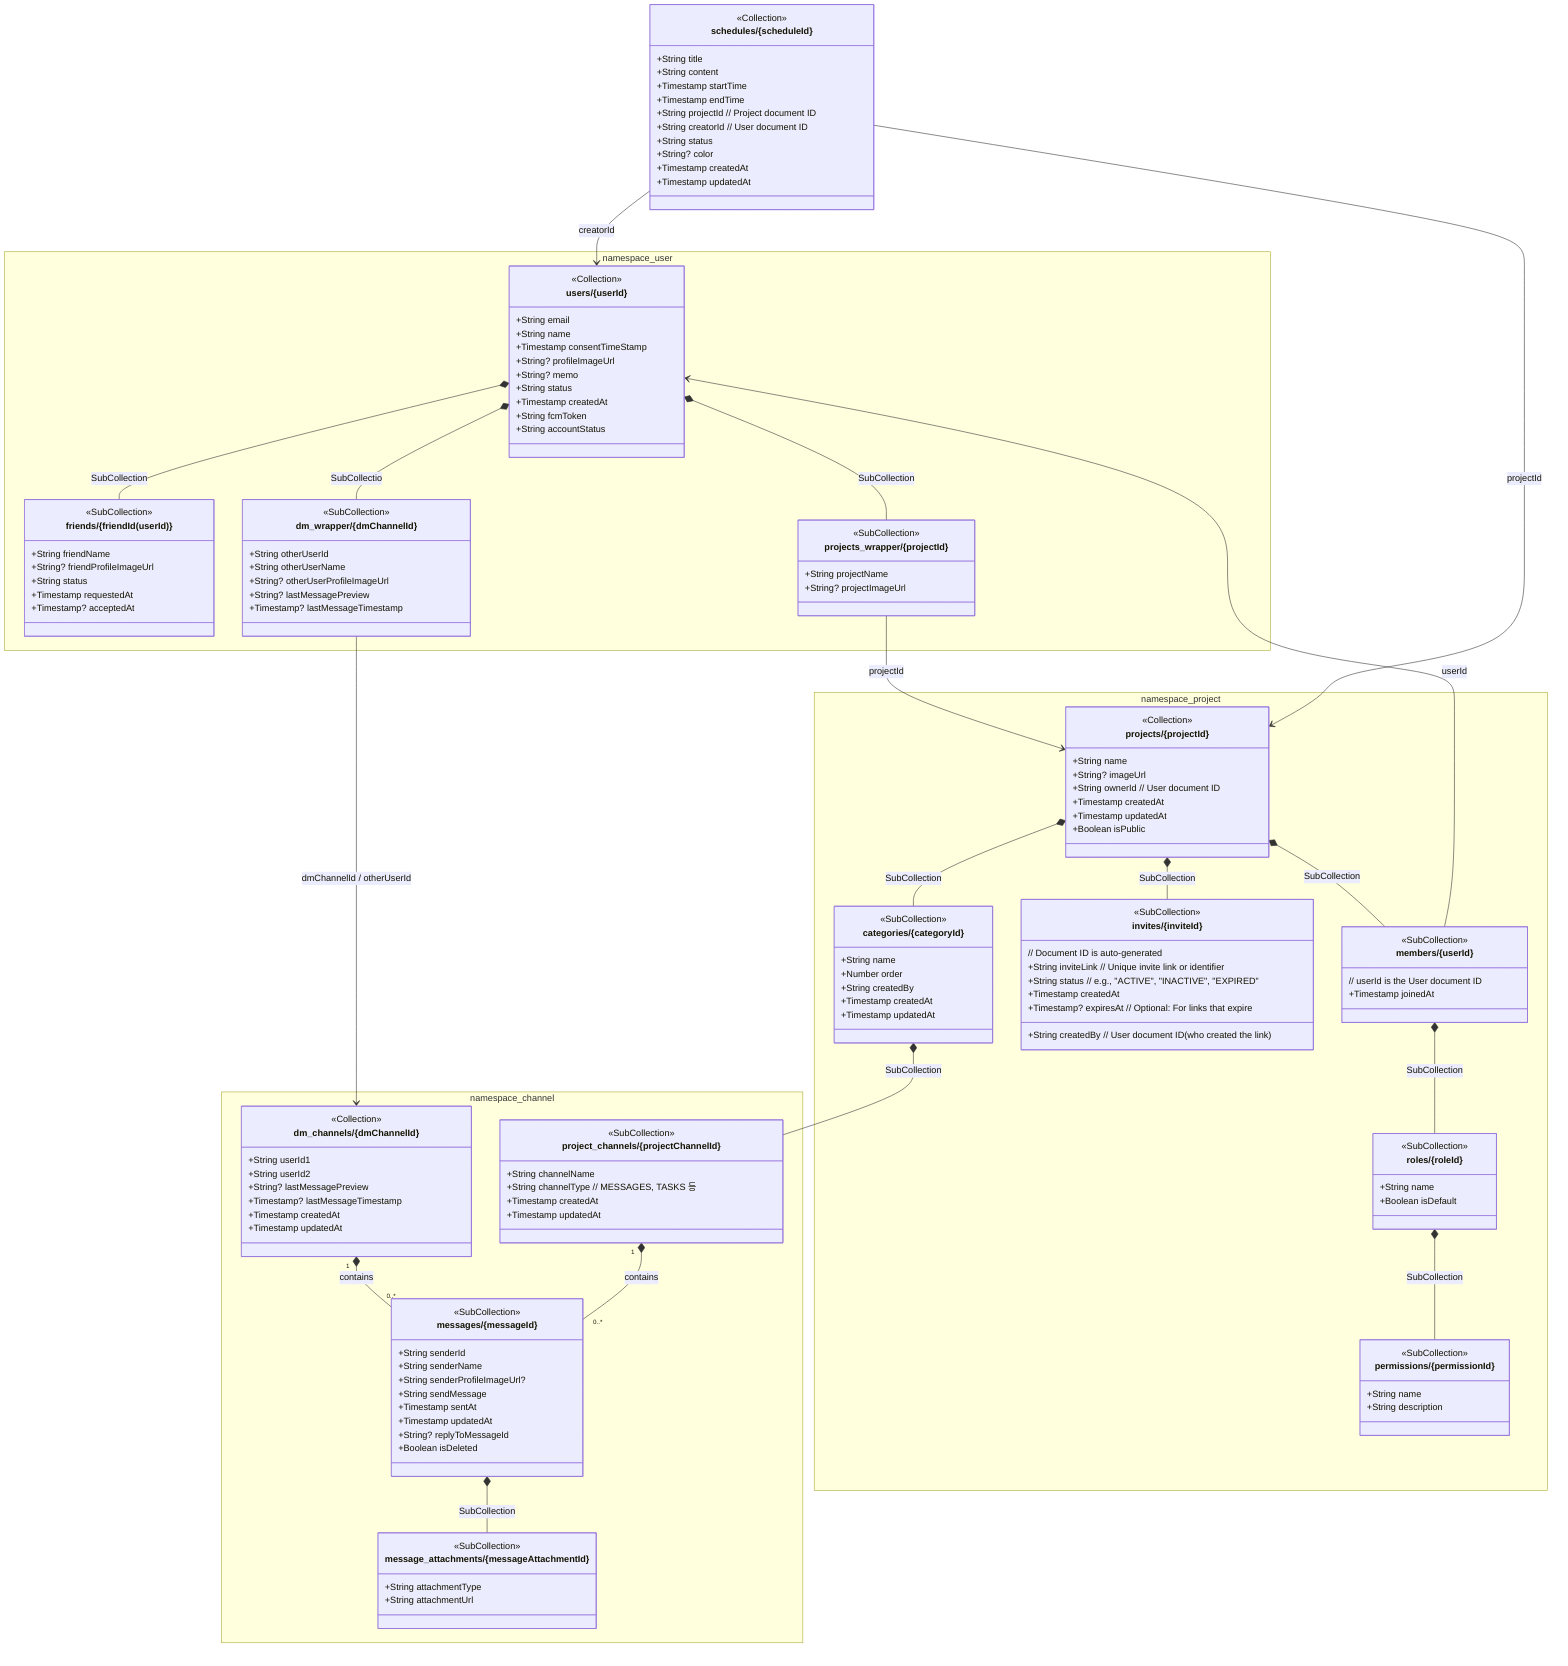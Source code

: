 classDiagram
    %% StructureItem Path: projects/{projectId}/structure_items/{structureItemId}
    %% StructureItem can also be nested: projects/{projectId}/structure_items/{parentId}/structure_items/{childId}

    namespace namespace_user {
        class User["users/{userId}"] {
            <<Collection>>
            +String email
            +String name
            +Timestamp consentTimeStamp
            +String? profileImageUrl
            +String? memo
            +String status
            +Timestamp createdAt
            +String fcmToken
            +String accountStatus
        }

        class Friend["friends/{friendId(userId)}"] {
            <<SubCollection>>
            +String friendName
            +String? friendProfileImageUrl
            +String status
            +Timestamp requestedAt
            +Timestamp? acceptedAt
        }

        class DMWrapper["dm_wrapper/{dmChannelId}"] {
            <<SubCollection>>
            +String otherUserId
            +String otherUserName
            +String? otherUserProfileImageUrl
            +String? lastMessagePreview
            +Timestamp? lastMessageTimestamp 
        }

        class ProjectsWrapper["projects_wrapper/{projectId}"] {
            <<SubCollection>>
            +String projectName
            +String? projectImageUrl
        }

    }

    namespace namespace_channel {
        class DMChannel["dm_channels/{dmChannelId}"] {
            <<Collection>>
            +String userId1
            +String userId2
            +String? lastMessagePreview
            +Timestamp? lastMessageTimestamp
            +Timestamp createdAt
            +Timestamp updatedAt
        }

        class ProjectChannel["project_channels/{projectChannelId}"] {
            <<SubCollection>>
            +String channelName
            +String channelType // MESSAGES, TASKS 등
            +Timestamp createdAt
            +Timestamp updatedAt
        }

        class Message["messages/{messageId}"] {
            <<SubCollection>>
            +String senderId
            +String senderName
            +String senderProfileImageUrl?
            +String sendMessage
            +Timestamp sentAt
            +Timestamp updatedAt
            +String? replyToMessageId
            +Boolean isDeleted
        }

        class MessageAttachment["message_attachments/{messageAttachmentId}"] {
            <<SubCollection>>
            +String attachmentType
            +String attachmentUrl
        }
    }

    namespace namespace_project {
        class Project["projects/{projectId}"] {
            <<Collection>>
            +String name
            +String? imageUrl
            +String ownerId // User document ID
            +Timestamp createdAt
            +Timestamp updatedAt
            +Boolean isPublic
        }


        class Members["members/{userId}"] {
            <<SubCollection>>
            // userId is the User document ID
            +Timestamp joinedAt
        }

        class Role["roles/{roleId}"] {
            <<SubCollection>>
            +String name
            +Boolean isDefault
        }

        class Permission["permissions/{permissionId}"] {
            <<SubCollection>>
            +String name
            +String description
        }

        class Invite["invites/{inviteId}"] {
            <<SubCollection>>
            // Document ID is auto-generated
            +String inviteLink // Unique invite link or identifier
            +String status // e.g., "ACTIVE", "INACTIVE", "EXPIRED"
            +String createdBy // User document ID (who created the link)
            +Timestamp createdAt
            +Timestamp? expiresAt // Optional: For links that expire
        }

        class Category["categories/{categoryId}"] {
            <<SubCollection>>
            +String name
            +Number order
            +String createdBy
            +Timestamp createdAt
            +Timestamp updatedAt
        }

    }


    class Schedule["schedules/{scheduleId}"] {
        <<Collection>>
        +String title
        +String content
        +Timestamp startTime
        +Timestamp endTime
        +String projectId // Project document ID
        +String creatorId // User document ID
        +String status
        +String? color
        +Timestamp createdAt
        +Timestamp updatedAt
    }

    User *-- Friend : SubCollection
    User *-- ProjectsWrapper : SubCollection
    User *-- DMWrapper : SubCollectio

    ProjectsWrapper --> Project : projectId
    DMWrapper --> DMChannel : dmChannelId / otherUserId

    Message *-- MessageAttachment : SubCollection
    DMChannel "1" *-- "0..*" Message : contains
    ProjectChannel "1" *-- "0..*" Message : contains
    Members *-- Role : SubCollection

    Role *-- Permission : SubCollection


    Project *-- Members : SubCollection
    Project *-- Invite : SubCollection
    Project *-- Category : SubCollection
    Category *-- ProjectChannel : SubCollection 


    Schedule --> User : creatorId
    Schedule --> Project : projectId


    Members --> User : userId